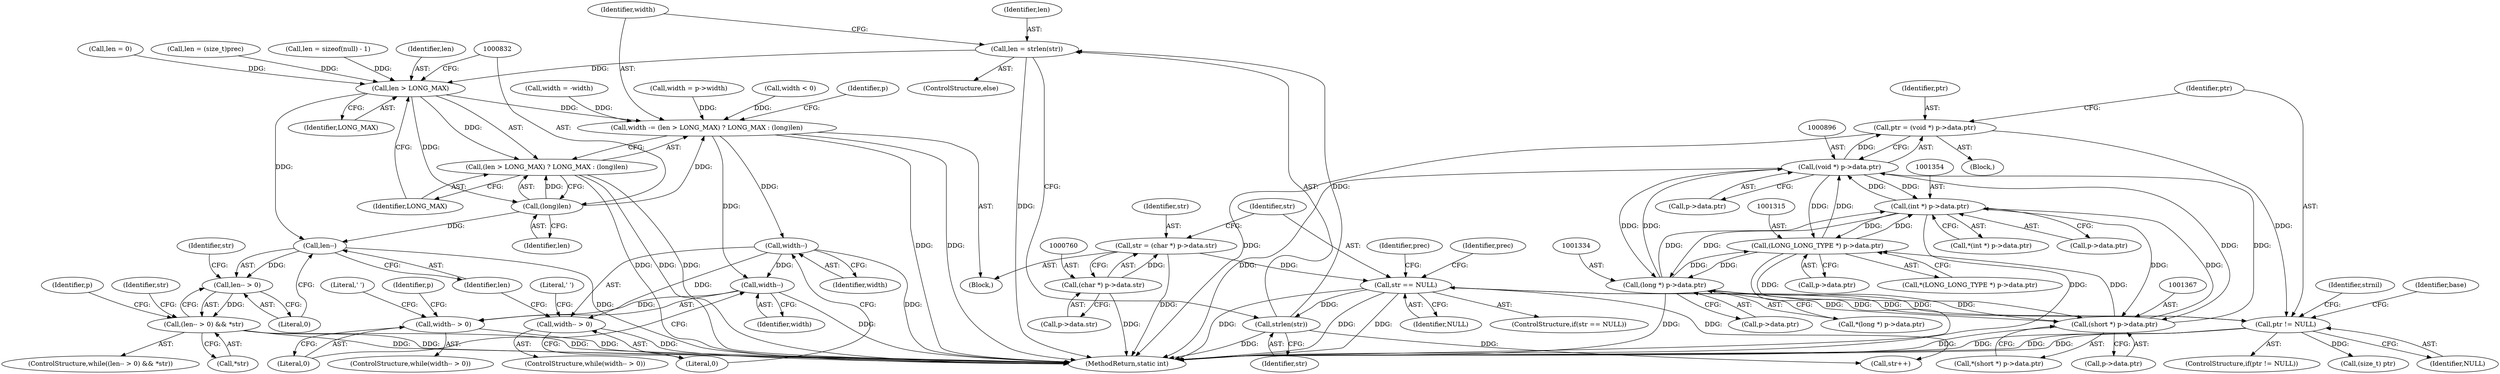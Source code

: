 digraph "0_curl_curl-7_51_0-162-g3ab3c16@API" {
"1000820" [label="(Call,len = strlen(str))"];
"1000822" [label="(Call,strlen(str))"];
"1000767" [label="(Call,str == NULL)"];
"1000757" [label="(Call,str = (char *) p->data.str)"];
"1000759" [label="(Call,(char *) p->data.str)"];
"1000903" [label="(Call,ptr != NULL)"];
"1000893" [label="(Call,ptr = (void *) p->data.ptr)"];
"1000895" [label="(Call,(void *) p->data.ptr)"];
"1001353" [label="(Call,(int *) p->data.ptr)"];
"1001314" [label="(Call,(LONG_LONG_TYPE *) p->data.ptr)"];
"1001333" [label="(Call,(long *) p->data.ptr)"];
"1001366" [label="(Call,(short *) p->data.ptr)"];
"1000827" [label="(Call,len > LONG_MAX)"];
"1000824" [label="(Call,width -= (len > LONG_MAX) ? LONG_MAX : (long)len)"];
"1000851" [label="(Call,width--)"];
"1000850" [label="(Call,width-- > 0)"];
"1000876" [label="(Call,width--)"];
"1000875" [label="(Call,width-- > 0)"];
"1000826" [label="(Call,(len > LONG_MAX) ? LONG_MAX : (long)len)"];
"1000831" [label="(Call,(long)len)"];
"1000859" [label="(Call,len--)"];
"1000858" [label="(Call,len-- > 0)"];
"1000857" [label="(Call,(len-- > 0) && *str)"];
"1000827" [label="(Call,len > LONG_MAX)"];
"1000858" [label="(Call,len-- > 0)"];
"1000768" [label="(Identifier,str)"];
"1000757" [label="(Call,str = (char *) p->data.str)"];
"1000805" [label="(Call,len = 0)"];
"1000875" [label="(Call,width-- > 0)"];
"1000849" [label="(ControlStructure,while(width-- > 0))"];
"1001365" [label="(Call,*(short *) p->data.ptr)"];
"1000876" [label="(Call,width--)"];
"1000880" [label="(Literal,' ')"];
"1000824" [label="(Call,width -= (len > LONG_MAX) ? LONG_MAX : (long)len)"];
"1000322" [label="(Call,width = p->width)"];
"1000819" [label="(ControlStructure,else)"];
"1000878" [label="(Literal,0)"];
"1000857" [label="(Call,(len-- > 0) && *str)"];
"1000893" [label="(Call,ptr = (void *) p->data.ptr)"];
"1001313" [label="(Call,*(LONG_LONG_TYPE *) p->data.ptr)"];
"1000769" [label="(Identifier,NULL)"];
"1000850" [label="(Call,width-- > 0)"];
"1000859" [label="(Call,len--)"];
"1000811" [label="(Identifier,prec)"];
"1000884" [label="(Identifier,p)"];
"1000829" [label="(Identifier,LONG_MAX)"];
"1000826" [label="(Call,(len > LONG_MAX) ? LONG_MAX : (long)len)"];
"1000821" [label="(Identifier,len)"];
"1000831" [label="(Call,(long)len)"];
"1001366" [label="(Call,(short *) p->data.ptr)"];
"1000774" [label="(Identifier,prec)"];
"1000904" [label="(Identifier,ptr)"];
"1000866" [label="(Call,str++)"];
"1000303" [label="(Call,width < 0)"];
"1000903" [label="(Call,ptr != NULL)"];
"1000761" [label="(Call,p->data.str)"];
"1000758" [label="(Identifier,str)"];
"1000856" [label="(ControlStructure,while((len-- > 0) && *str))"];
"1000902" [label="(ControlStructure,if(ptr != NULL))"];
"1000823" [label="(Identifier,str)"];
"1000891" [label="(Block,)"];
"1001332" [label="(Call,*(long *) p->data.ptr)"];
"1000860" [label="(Identifier,len)"];
"1000750" [label="(Block,)"];
"1000877" [label="(Identifier,width)"];
"1001352" [label="(Call,*(int *) p->data.ptr)"];
"1000814" [label="(Call,len = (size_t)prec)"];
"1001353" [label="(Call,(int *) p->data.ptr)"];
"1000830" [label="(Identifier,LONG_MAX)"];
"1000936" [label="(Identifier,strnil)"];
"1000837" [label="(Identifier,p)"];
"1000895" [label="(Call,(void *) p->data.ptr)"];
"1000867" [label="(Identifier,str)"];
"1000822" [label="(Call,strlen(str))"];
"1000853" [label="(Literal,0)"];
"1000767" [label="(Call,str == NULL)"];
"1000833" [label="(Identifier,len)"];
"1000874" [label="(ControlStructure,while(width-- > 0))"];
"1000759" [label="(Call,(char *) p->data.str)"];
"1001355" [label="(Call,p->data.ptr)"];
"1000766" [label="(ControlStructure,if(str == NULL))"];
"1001333" [label="(Call,(long *) p->data.ptr)"];
"1000863" [label="(Identifier,str)"];
"1000908" [label="(Identifier,base)"];
"1000925" [label="(Call,(size_t) ptr)"];
"1000861" [label="(Literal,0)"];
"1000905" [label="(Identifier,NULL)"];
"1000897" [label="(Call,p->data.ptr)"];
"1000825" [label="(Identifier,width)"];
"1000851" [label="(Call,width--)"];
"1000862" [label="(Call,*str)"];
"1001386" [label="(MethodReturn,static int)"];
"1000852" [label="(Identifier,width)"];
"1000871" [label="(Identifier,p)"];
"1000855" [label="(Literal,' ')"];
"1001316" [label="(Call,p->data.ptr)"];
"1000789" [label="(Call,len = sizeof(null) - 1)"];
"1000894" [label="(Identifier,ptr)"];
"1000820" [label="(Call,len = strlen(str))"];
"1000828" [label="(Identifier,len)"];
"1000307" [label="(Call,width = -width)"];
"1001335" [label="(Call,p->data.ptr)"];
"1001314" [label="(Call,(LONG_LONG_TYPE *) p->data.ptr)"];
"1001368" [label="(Call,p->data.ptr)"];
"1000820" -> "1000819"  [label="AST: "];
"1000820" -> "1000822"  [label="CFG: "];
"1000821" -> "1000820"  [label="AST: "];
"1000822" -> "1000820"  [label="AST: "];
"1000825" -> "1000820"  [label="CFG: "];
"1000820" -> "1001386"  [label="DDG: "];
"1000822" -> "1000820"  [label="DDG: "];
"1000820" -> "1000827"  [label="DDG: "];
"1000822" -> "1000823"  [label="CFG: "];
"1000823" -> "1000822"  [label="AST: "];
"1000822" -> "1001386"  [label="DDG: "];
"1000767" -> "1000822"  [label="DDG: "];
"1000822" -> "1000866"  [label="DDG: "];
"1000767" -> "1000766"  [label="AST: "];
"1000767" -> "1000769"  [label="CFG: "];
"1000768" -> "1000767"  [label="AST: "];
"1000769" -> "1000767"  [label="AST: "];
"1000774" -> "1000767"  [label="CFG: "];
"1000811" -> "1000767"  [label="CFG: "];
"1000767" -> "1001386"  [label="DDG: "];
"1000767" -> "1001386"  [label="DDG: "];
"1000767" -> "1001386"  [label="DDG: "];
"1000757" -> "1000767"  [label="DDG: "];
"1000903" -> "1000767"  [label="DDG: "];
"1000767" -> "1000866"  [label="DDG: "];
"1000767" -> "1000903"  [label="DDG: "];
"1000757" -> "1000750"  [label="AST: "];
"1000757" -> "1000759"  [label="CFG: "];
"1000758" -> "1000757"  [label="AST: "];
"1000759" -> "1000757"  [label="AST: "];
"1000768" -> "1000757"  [label="CFG: "];
"1000757" -> "1001386"  [label="DDG: "];
"1000759" -> "1000757"  [label="DDG: "];
"1000759" -> "1000761"  [label="CFG: "];
"1000760" -> "1000759"  [label="AST: "];
"1000761" -> "1000759"  [label="AST: "];
"1000759" -> "1001386"  [label="DDG: "];
"1000903" -> "1000902"  [label="AST: "];
"1000903" -> "1000905"  [label="CFG: "];
"1000904" -> "1000903"  [label="AST: "];
"1000905" -> "1000903"  [label="AST: "];
"1000908" -> "1000903"  [label="CFG: "];
"1000936" -> "1000903"  [label="CFG: "];
"1000903" -> "1001386"  [label="DDG: "];
"1000903" -> "1001386"  [label="DDG: "];
"1000903" -> "1001386"  [label="DDG: "];
"1000893" -> "1000903"  [label="DDG: "];
"1000903" -> "1000925"  [label="DDG: "];
"1000893" -> "1000891"  [label="AST: "];
"1000893" -> "1000895"  [label="CFG: "];
"1000894" -> "1000893"  [label="AST: "];
"1000895" -> "1000893"  [label="AST: "];
"1000904" -> "1000893"  [label="CFG: "];
"1000893" -> "1001386"  [label="DDG: "];
"1000895" -> "1000893"  [label="DDG: "];
"1000895" -> "1000897"  [label="CFG: "];
"1000896" -> "1000895"  [label="AST: "];
"1000897" -> "1000895"  [label="AST: "];
"1000895" -> "1001386"  [label="DDG: "];
"1001353" -> "1000895"  [label="DDG: "];
"1001314" -> "1000895"  [label="DDG: "];
"1001333" -> "1000895"  [label="DDG: "];
"1001366" -> "1000895"  [label="DDG: "];
"1000895" -> "1001314"  [label="DDG: "];
"1000895" -> "1001333"  [label="DDG: "];
"1000895" -> "1001353"  [label="DDG: "];
"1000895" -> "1001366"  [label="DDG: "];
"1001353" -> "1001352"  [label="AST: "];
"1001353" -> "1001355"  [label="CFG: "];
"1001354" -> "1001353"  [label="AST: "];
"1001355" -> "1001353"  [label="AST: "];
"1001352" -> "1001353"  [label="CFG: "];
"1001353" -> "1001386"  [label="DDG: "];
"1001353" -> "1001314"  [label="DDG: "];
"1001353" -> "1001333"  [label="DDG: "];
"1001314" -> "1001353"  [label="DDG: "];
"1001333" -> "1001353"  [label="DDG: "];
"1001366" -> "1001353"  [label="DDG: "];
"1001353" -> "1001366"  [label="DDG: "];
"1001314" -> "1001313"  [label="AST: "];
"1001314" -> "1001316"  [label="CFG: "];
"1001315" -> "1001314"  [label="AST: "];
"1001316" -> "1001314"  [label="AST: "];
"1001313" -> "1001314"  [label="CFG: "];
"1001314" -> "1001386"  [label="DDG: "];
"1001333" -> "1001314"  [label="DDG: "];
"1001366" -> "1001314"  [label="DDG: "];
"1001314" -> "1001333"  [label="DDG: "];
"1001314" -> "1001366"  [label="DDG: "];
"1001333" -> "1001332"  [label="AST: "];
"1001333" -> "1001335"  [label="CFG: "];
"1001334" -> "1001333"  [label="AST: "];
"1001335" -> "1001333"  [label="AST: "];
"1001332" -> "1001333"  [label="CFG: "];
"1001333" -> "1001386"  [label="DDG: "];
"1001366" -> "1001333"  [label="DDG: "];
"1001333" -> "1001366"  [label="DDG: "];
"1001366" -> "1001365"  [label="AST: "];
"1001366" -> "1001368"  [label="CFG: "];
"1001367" -> "1001366"  [label="AST: "];
"1001368" -> "1001366"  [label="AST: "];
"1001365" -> "1001366"  [label="CFG: "];
"1001366" -> "1001386"  [label="DDG: "];
"1000827" -> "1000826"  [label="AST: "];
"1000827" -> "1000829"  [label="CFG: "];
"1000828" -> "1000827"  [label="AST: "];
"1000829" -> "1000827"  [label="AST: "];
"1000830" -> "1000827"  [label="CFG: "];
"1000832" -> "1000827"  [label="CFG: "];
"1000827" -> "1000824"  [label="DDG: "];
"1000805" -> "1000827"  [label="DDG: "];
"1000789" -> "1000827"  [label="DDG: "];
"1000814" -> "1000827"  [label="DDG: "];
"1000827" -> "1000826"  [label="DDG: "];
"1000827" -> "1000831"  [label="DDG: "];
"1000827" -> "1000859"  [label="DDG: "];
"1000824" -> "1000750"  [label="AST: "];
"1000824" -> "1000826"  [label="CFG: "];
"1000825" -> "1000824"  [label="AST: "];
"1000826" -> "1000824"  [label="AST: "];
"1000837" -> "1000824"  [label="CFG: "];
"1000824" -> "1001386"  [label="DDG: "];
"1000824" -> "1001386"  [label="DDG: "];
"1000831" -> "1000824"  [label="DDG: "];
"1000303" -> "1000824"  [label="DDG: "];
"1000322" -> "1000824"  [label="DDG: "];
"1000307" -> "1000824"  [label="DDG: "];
"1000824" -> "1000851"  [label="DDG: "];
"1000824" -> "1000876"  [label="DDG: "];
"1000851" -> "1000850"  [label="AST: "];
"1000851" -> "1000852"  [label="CFG: "];
"1000852" -> "1000851"  [label="AST: "];
"1000853" -> "1000851"  [label="CFG: "];
"1000851" -> "1001386"  [label="DDG: "];
"1000851" -> "1000850"  [label="DDG: "];
"1000851" -> "1000876"  [label="DDG: "];
"1000850" -> "1000849"  [label="AST: "];
"1000850" -> "1000853"  [label="CFG: "];
"1000853" -> "1000850"  [label="AST: "];
"1000855" -> "1000850"  [label="CFG: "];
"1000860" -> "1000850"  [label="CFG: "];
"1000850" -> "1001386"  [label="DDG: "];
"1000876" -> "1000875"  [label="AST: "];
"1000876" -> "1000877"  [label="CFG: "];
"1000877" -> "1000876"  [label="AST: "];
"1000878" -> "1000876"  [label="CFG: "];
"1000876" -> "1001386"  [label="DDG: "];
"1000876" -> "1000875"  [label="DDG: "];
"1000875" -> "1000874"  [label="AST: "];
"1000875" -> "1000878"  [label="CFG: "];
"1000878" -> "1000875"  [label="AST: "];
"1000880" -> "1000875"  [label="CFG: "];
"1000884" -> "1000875"  [label="CFG: "];
"1000875" -> "1001386"  [label="DDG: "];
"1000826" -> "1000830"  [label="CFG: "];
"1000826" -> "1000831"  [label="CFG: "];
"1000830" -> "1000826"  [label="AST: "];
"1000831" -> "1000826"  [label="AST: "];
"1000826" -> "1001386"  [label="DDG: "];
"1000826" -> "1001386"  [label="DDG: "];
"1000826" -> "1001386"  [label="DDG: "];
"1000831" -> "1000826"  [label="DDG: "];
"1000831" -> "1000833"  [label="CFG: "];
"1000832" -> "1000831"  [label="AST: "];
"1000833" -> "1000831"  [label="AST: "];
"1000831" -> "1000859"  [label="DDG: "];
"1000859" -> "1000858"  [label="AST: "];
"1000859" -> "1000860"  [label="CFG: "];
"1000860" -> "1000859"  [label="AST: "];
"1000861" -> "1000859"  [label="CFG: "];
"1000859" -> "1001386"  [label="DDG: "];
"1000859" -> "1000858"  [label="DDG: "];
"1000858" -> "1000857"  [label="AST: "];
"1000858" -> "1000861"  [label="CFG: "];
"1000861" -> "1000858"  [label="AST: "];
"1000863" -> "1000858"  [label="CFG: "];
"1000857" -> "1000858"  [label="CFG: "];
"1000858" -> "1000857"  [label="DDG: "];
"1000857" -> "1000856"  [label="AST: "];
"1000857" -> "1000862"  [label="CFG: "];
"1000862" -> "1000857"  [label="AST: "];
"1000867" -> "1000857"  [label="CFG: "];
"1000871" -> "1000857"  [label="CFG: "];
"1000857" -> "1001386"  [label="DDG: "];
"1000857" -> "1001386"  [label="DDG: "];
"1000857" -> "1001386"  [label="DDG: "];
}
